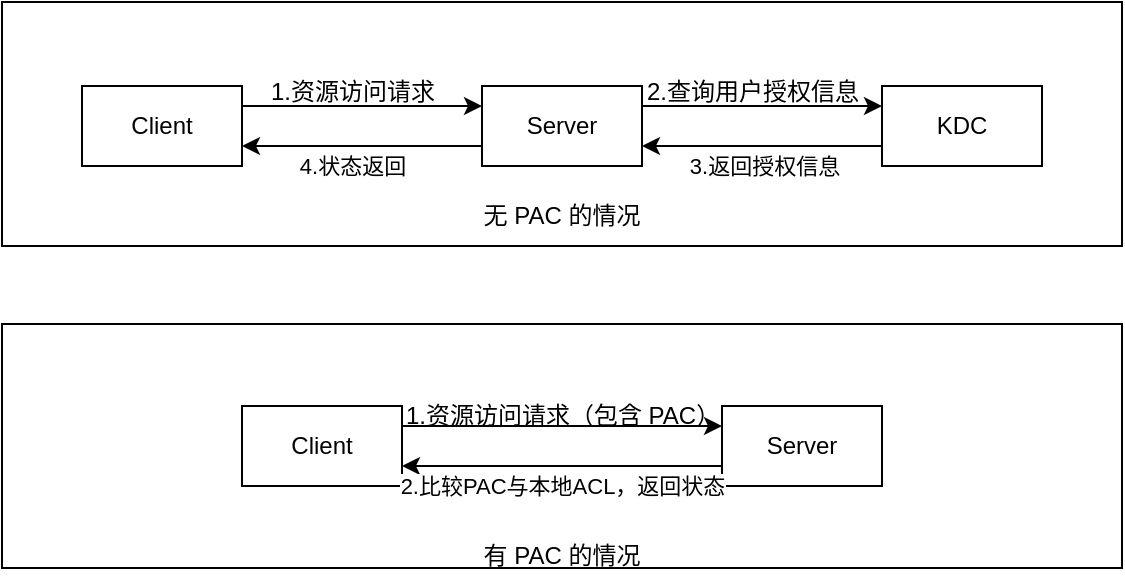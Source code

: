 <mxfile version="21.8.0" type="github">
  <diagram name="第 1 页" id="Mn_YfIFMZ9wJ5T7yE2tc">
    <mxGraphModel dx="794" dy="522" grid="1" gridSize="10" guides="1" tooltips="1" connect="1" arrows="1" fold="1" page="1" pageScale="1" pageWidth="827" pageHeight="1169" math="0" shadow="0">
      <root>
        <mxCell id="0" />
        <mxCell id="1" parent="0" />
        <mxCell id="kgsWq4mtu4_hOZa2JKra-21" value="" style="rounded=0;whiteSpace=wrap;html=1;" vertex="1" parent="1">
          <mxGeometry x="80" y="279" width="560" height="122" as="geometry" />
        </mxCell>
        <mxCell id="kgsWq4mtu4_hOZa2JKra-14" value="" style="rounded=0;whiteSpace=wrap;html=1;" vertex="1" parent="1">
          <mxGeometry x="80" y="118" width="560" height="122" as="geometry" />
        </mxCell>
        <mxCell id="kgsWq4mtu4_hOZa2JKra-1" value="Client" style="rounded=0;whiteSpace=wrap;html=1;" vertex="1" parent="1">
          <mxGeometry x="120" y="160" width="80" height="40" as="geometry" />
        </mxCell>
        <mxCell id="kgsWq4mtu4_hOZa2JKra-2" value="Server" style="rounded=0;whiteSpace=wrap;html=1;" vertex="1" parent="1">
          <mxGeometry x="320" y="160" width="80" height="40" as="geometry" />
        </mxCell>
        <mxCell id="kgsWq4mtu4_hOZa2JKra-3" value="&lt;div&gt;KDC&lt;/div&gt;" style="rounded=0;whiteSpace=wrap;html=1;" vertex="1" parent="1">
          <mxGeometry x="520" y="160" width="80" height="40" as="geometry" />
        </mxCell>
        <mxCell id="kgsWq4mtu4_hOZa2JKra-4" value="" style="endArrow=classic;html=1;rounded=0;entryX=0;entryY=0.25;entryDx=0;entryDy=0;exitX=1;exitY=0.25;exitDx=0;exitDy=0;" edge="1" parent="1" source="kgsWq4mtu4_hOZa2JKra-1" target="kgsWq4mtu4_hOZa2JKra-2">
          <mxGeometry width="50" height="50" relative="1" as="geometry">
            <mxPoint x="200" y="180" as="sourcePoint" />
            <mxPoint x="250" y="130" as="targetPoint" />
          </mxGeometry>
        </mxCell>
        <mxCell id="kgsWq4mtu4_hOZa2JKra-5" value="" style="endArrow=classic;html=1;rounded=0;entryX=0;entryY=0.25;entryDx=0;entryDy=0;exitX=1;exitY=0.25;exitDx=0;exitDy=0;" edge="1" parent="1" source="kgsWq4mtu4_hOZa2JKra-2" target="kgsWq4mtu4_hOZa2JKra-3">
          <mxGeometry width="50" height="50" relative="1" as="geometry">
            <mxPoint x="360" y="170" as="sourcePoint" />
            <mxPoint x="440" y="170" as="targetPoint" />
          </mxGeometry>
        </mxCell>
        <mxCell id="kgsWq4mtu4_hOZa2JKra-6" value="" style="endArrow=classic;html=1;rounded=0;entryX=1;entryY=0.75;entryDx=0;entryDy=0;exitX=0;exitY=0.75;exitDx=0;exitDy=0;" edge="1" parent="1" source="kgsWq4mtu4_hOZa2JKra-3" target="kgsWq4mtu4_hOZa2JKra-2">
          <mxGeometry width="50" height="50" relative="1" as="geometry">
            <mxPoint x="370" y="230" as="sourcePoint" />
            <mxPoint x="450" y="230" as="targetPoint" />
          </mxGeometry>
        </mxCell>
        <mxCell id="kgsWq4mtu4_hOZa2JKra-11" value="&lt;div&gt;3.返回授权信息&lt;/div&gt;" style="edgeLabel;html=1;align=center;verticalAlign=middle;resizable=0;points=[];" vertex="1" connectable="0" parent="kgsWq4mtu4_hOZa2JKra-6">
          <mxGeometry x="0.1" y="6" relative="1" as="geometry">
            <mxPoint x="7" y="4" as="offset" />
          </mxGeometry>
        </mxCell>
        <mxCell id="kgsWq4mtu4_hOZa2JKra-7" value="" style="endArrow=classic;html=1;rounded=0;entryX=1;entryY=0.75;entryDx=0;entryDy=0;exitX=0;exitY=0.75;exitDx=0;exitDy=0;" edge="1" parent="1" source="kgsWq4mtu4_hOZa2JKra-2">
          <mxGeometry width="50" height="50" relative="1" as="geometry">
            <mxPoint x="280" y="190" as="sourcePoint" />
            <mxPoint x="200" y="190" as="targetPoint" />
          </mxGeometry>
        </mxCell>
        <mxCell id="kgsWq4mtu4_hOZa2JKra-13" value="&lt;div&gt;4.状态返回&lt;/div&gt;" style="edgeLabel;html=1;align=center;verticalAlign=middle;resizable=0;points=[];" vertex="1" connectable="0" parent="kgsWq4mtu4_hOZa2JKra-7">
          <mxGeometry x="0.2" y="2" relative="1" as="geometry">
            <mxPoint x="7" y="8" as="offset" />
          </mxGeometry>
        </mxCell>
        <mxCell id="kgsWq4mtu4_hOZa2JKra-8" value="1.资源访问请求" style="text;html=1;align=center;verticalAlign=middle;resizable=0;points=[];autosize=1;strokeColor=none;fillColor=none;" vertex="1" parent="1">
          <mxGeometry x="200" y="148" width="110" height="30" as="geometry" />
        </mxCell>
        <mxCell id="kgsWq4mtu4_hOZa2JKra-10" value="2.查询用户授权信息" style="text;html=1;align=center;verticalAlign=middle;resizable=0;points=[];autosize=1;strokeColor=none;fillColor=none;" vertex="1" parent="1">
          <mxGeometry x="390" y="148" width="130" height="30" as="geometry" />
        </mxCell>
        <mxCell id="kgsWq4mtu4_hOZa2JKra-15" value="Client" style="rounded=0;whiteSpace=wrap;html=1;" vertex="1" parent="1">
          <mxGeometry x="200" y="320" width="80" height="40" as="geometry" />
        </mxCell>
        <mxCell id="kgsWq4mtu4_hOZa2JKra-16" value="Server" style="rounded=0;whiteSpace=wrap;html=1;" vertex="1" parent="1">
          <mxGeometry x="440" y="320" width="80" height="40" as="geometry" />
        </mxCell>
        <mxCell id="kgsWq4mtu4_hOZa2JKra-17" value="" style="endArrow=classic;html=1;rounded=0;entryX=0;entryY=0.25;entryDx=0;entryDy=0;exitX=1;exitY=0.25;exitDx=0;exitDy=0;" edge="1" parent="1" source="kgsWq4mtu4_hOZa2JKra-15" target="kgsWq4mtu4_hOZa2JKra-16">
          <mxGeometry width="50" height="50" relative="1" as="geometry">
            <mxPoint x="280" y="342" as="sourcePoint" />
            <mxPoint x="330" y="292" as="targetPoint" />
          </mxGeometry>
        </mxCell>
        <mxCell id="kgsWq4mtu4_hOZa2JKra-18" value="" style="endArrow=classic;html=1;rounded=0;entryX=1;entryY=0.75;entryDx=0;entryDy=0;exitX=0;exitY=0.75;exitDx=0;exitDy=0;" edge="1" parent="1" source="kgsWq4mtu4_hOZa2JKra-16" target="kgsWq4mtu4_hOZa2JKra-15">
          <mxGeometry width="50" height="50" relative="1" as="geometry">
            <mxPoint x="360" y="352" as="sourcePoint" />
            <mxPoint x="280" y="352" as="targetPoint" />
          </mxGeometry>
        </mxCell>
        <mxCell id="kgsWq4mtu4_hOZa2JKra-19" value="2.比较PAC与本地ACL，返回状态" style="edgeLabel;html=1;align=center;verticalAlign=middle;resizable=0;points=[];" vertex="1" connectable="0" parent="kgsWq4mtu4_hOZa2JKra-18">
          <mxGeometry x="0.2" y="2" relative="1" as="geometry">
            <mxPoint x="16" y="8" as="offset" />
          </mxGeometry>
        </mxCell>
        <mxCell id="kgsWq4mtu4_hOZa2JKra-20" value="1.资源访问请求（包含 PAC）" style="text;html=1;align=center;verticalAlign=middle;resizable=0;points=[];autosize=1;strokeColor=none;fillColor=none;" vertex="1" parent="1">
          <mxGeometry x="270" y="310" width="180" height="30" as="geometry" />
        </mxCell>
        <mxCell id="kgsWq4mtu4_hOZa2JKra-22" value="有 PAC 的情况" style="text;html=1;strokeColor=none;fillColor=none;align=center;verticalAlign=middle;whiteSpace=wrap;rounded=0;" vertex="1" parent="1">
          <mxGeometry x="310" y="380" width="100" height="30" as="geometry" />
        </mxCell>
        <mxCell id="kgsWq4mtu4_hOZa2JKra-23" value="无 PAC 的情况" style="text;html=1;strokeColor=none;fillColor=none;align=center;verticalAlign=middle;whiteSpace=wrap;rounded=0;" vertex="1" parent="1">
          <mxGeometry x="310" y="210" width="100" height="30" as="geometry" />
        </mxCell>
      </root>
    </mxGraphModel>
  </diagram>
</mxfile>
